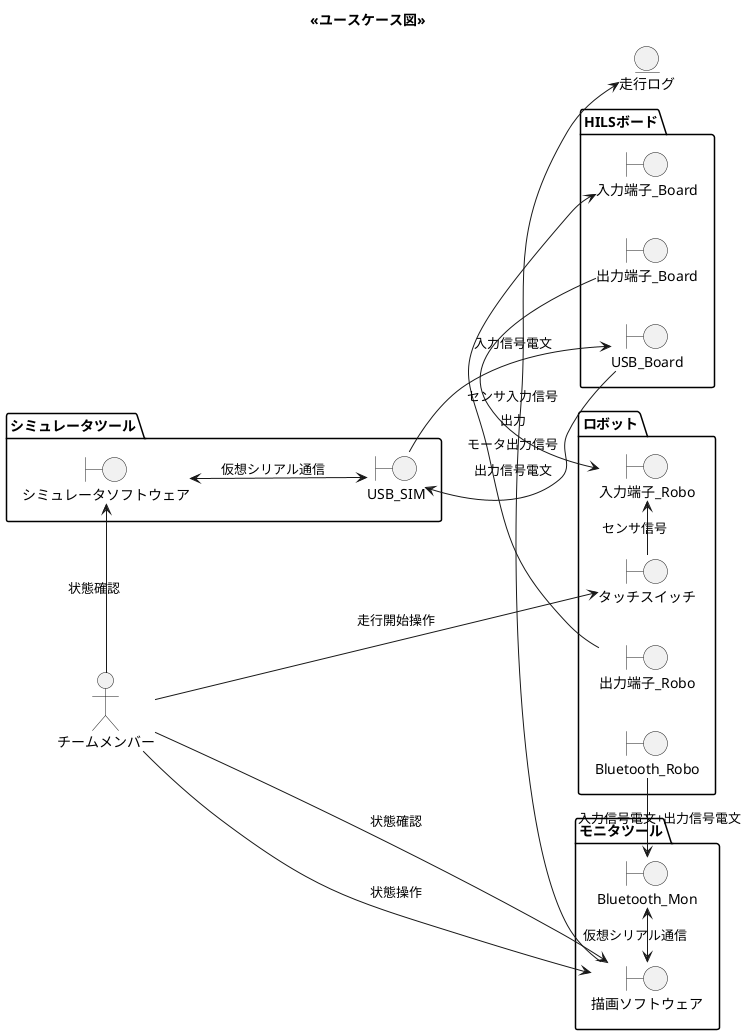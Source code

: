 '信号 -- 電圧/パルス/ON-OFF'
'電文 -- バイトデータの羅列'

@startuml
title << ユースケース図 >>

left to right direction

actor   チームメンバー
entity  走行ログ

package ロボット {
    boundary    Bluetooth_Robo
    boundary    タッチスイッチ
    boundary    入力端子_Robo
    boundary    出力端子_Robo

    タッチスイッチ -> 入力端子_Robo : センサ信号
}

package モニタツール{
    boundary    Bluetooth_Mon
    boundary    描画ソフトウェア    

    描画ソフトウェア <-> Bluetooth_Mon : 仮想シリアル通信
}

package シミュレータツール{
    boundary    シミュレータソフトウェア
    boundary    USB_SIM
    シミュレータソフトウェア <--> USB_SIM : 仮想シリアル通信
}

package HILSボード{
    boundary    入力端子_Board
    boundary    出力端子_Board
    boundary    USB_Board
}

'シミュレータ関連'
USB_SIM --> USB_Board : 入力信号電文
USB_SIM <-- USB_Board : 出力信号電文
入力端子_Board <- 出力端子_Robo : モータ出力信号
出力端子_Board -> 入力端子_Robo : センサ入力信号
チームメンバー -> シミュレータソフトウェア : 状態確認

チームメンバー -> タッチスイッチ : 走行開始操作
チームメンバー -> 描画ソフトウェア : 状態確認
チームメンバー -> 描画ソフトウェア : 状態操作
描画ソフトウェア -> 走行ログ : 出力

Bluetooth_Robo -> Bluetooth_Mon : 入力信号電文+出力信号電文

@enduml